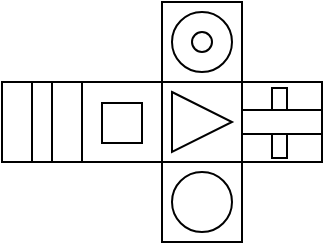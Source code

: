 <mxfile version="14.2.5" type="github"><diagram id="rP3bfhkYggY_2YDiKpKl" name="Page-1"><mxGraphModel dx="1422" dy="741" grid="1" gridSize="10" guides="1" tooltips="1" connect="1" arrows="1" fold="1" page="1" pageScale="1" pageWidth="827" pageHeight="1169" math="0" shadow="0"><root><mxCell id="0"/><mxCell id="1" parent="0"/><mxCell id="V7glBjvZS4UPfJcc5tE1-1" value="" style="whiteSpace=wrap;html=1;aspect=fixed;" vertex="1" parent="1"><mxGeometry x="360" y="320" width="40" height="40" as="geometry"/></mxCell><mxCell id="V7glBjvZS4UPfJcc5tE1-2" value="" style="whiteSpace=wrap;html=1;aspect=fixed;" vertex="1" parent="1"><mxGeometry x="400" y="320" width="40" height="40" as="geometry"/></mxCell><mxCell id="V7glBjvZS4UPfJcc5tE1-3" value="" style="whiteSpace=wrap;html=1;aspect=fixed;" vertex="1" parent="1"><mxGeometry x="440" y="280" width="40" height="40" as="geometry"/></mxCell><mxCell id="V7glBjvZS4UPfJcc5tE1-4" value="" style="whiteSpace=wrap;html=1;aspect=fixed;" vertex="1" parent="1"><mxGeometry x="440" y="360" width="40" height="40" as="geometry"/></mxCell><mxCell id="V7glBjvZS4UPfJcc5tE1-5" value="" style="whiteSpace=wrap;html=1;aspect=fixed;" vertex="1" parent="1"><mxGeometry x="480" y="320" width="40" height="40" as="geometry"/></mxCell><mxCell id="V7glBjvZS4UPfJcc5tE1-6" value="" style="whiteSpace=wrap;html=1;aspect=fixed;" vertex="1" parent="1"><mxGeometry x="440" y="320" width="40" height="40" as="geometry"/></mxCell><mxCell id="V7glBjvZS4UPfJcc5tE1-9" value="" style="triangle;whiteSpace=wrap;html=1;" vertex="1" parent="1"><mxGeometry x="445" y="325" width="30" height="30" as="geometry"/></mxCell><mxCell id="V7glBjvZS4UPfJcc5tE1-10" value="" style="rounded=0;whiteSpace=wrap;html=1;rotation=90;" vertex="1" parent="1"><mxGeometry x="481.25" y="336.75" width="35" height="7.5" as="geometry"/></mxCell><mxCell id="V7glBjvZS4UPfJcc5tE1-11" value="" style="rounded=0;whiteSpace=wrap;html=1;" vertex="1" parent="1"><mxGeometry x="480" y="334" width="40" height="12" as="geometry"/></mxCell><mxCell id="V7glBjvZS4UPfJcc5tE1-14" value="" style="whiteSpace=wrap;html=1;aspect=fixed;" vertex="1" parent="1"><mxGeometry x="410" y="330.5" width="20" height="20" as="geometry"/></mxCell><mxCell id="V7glBjvZS4UPfJcc5tE1-15" value="" style="rounded=0;whiteSpace=wrap;html=1;" vertex="1" parent="1"><mxGeometry x="375" y="320" width="10" height="40" as="geometry"/></mxCell><mxCell id="V7glBjvZS4UPfJcc5tE1-16" value="" style="ellipse;whiteSpace=wrap;html=1;aspect=fixed;" vertex="1" parent="1"><mxGeometry x="445" y="365" width="30" height="30" as="geometry"/></mxCell><mxCell id="V7glBjvZS4UPfJcc5tE1-17" value="" style="ellipse;whiteSpace=wrap;html=1;aspect=fixed;" vertex="1" parent="1"><mxGeometry x="445" y="285" width="30" height="30" as="geometry"/></mxCell><mxCell id="V7glBjvZS4UPfJcc5tE1-18" value="" style="ellipse;whiteSpace=wrap;html=1;aspect=fixed;" vertex="1" parent="1"><mxGeometry x="455" y="295" width="10" height="10" as="geometry"/></mxCell></root></mxGraphModel></diagram></mxfile>